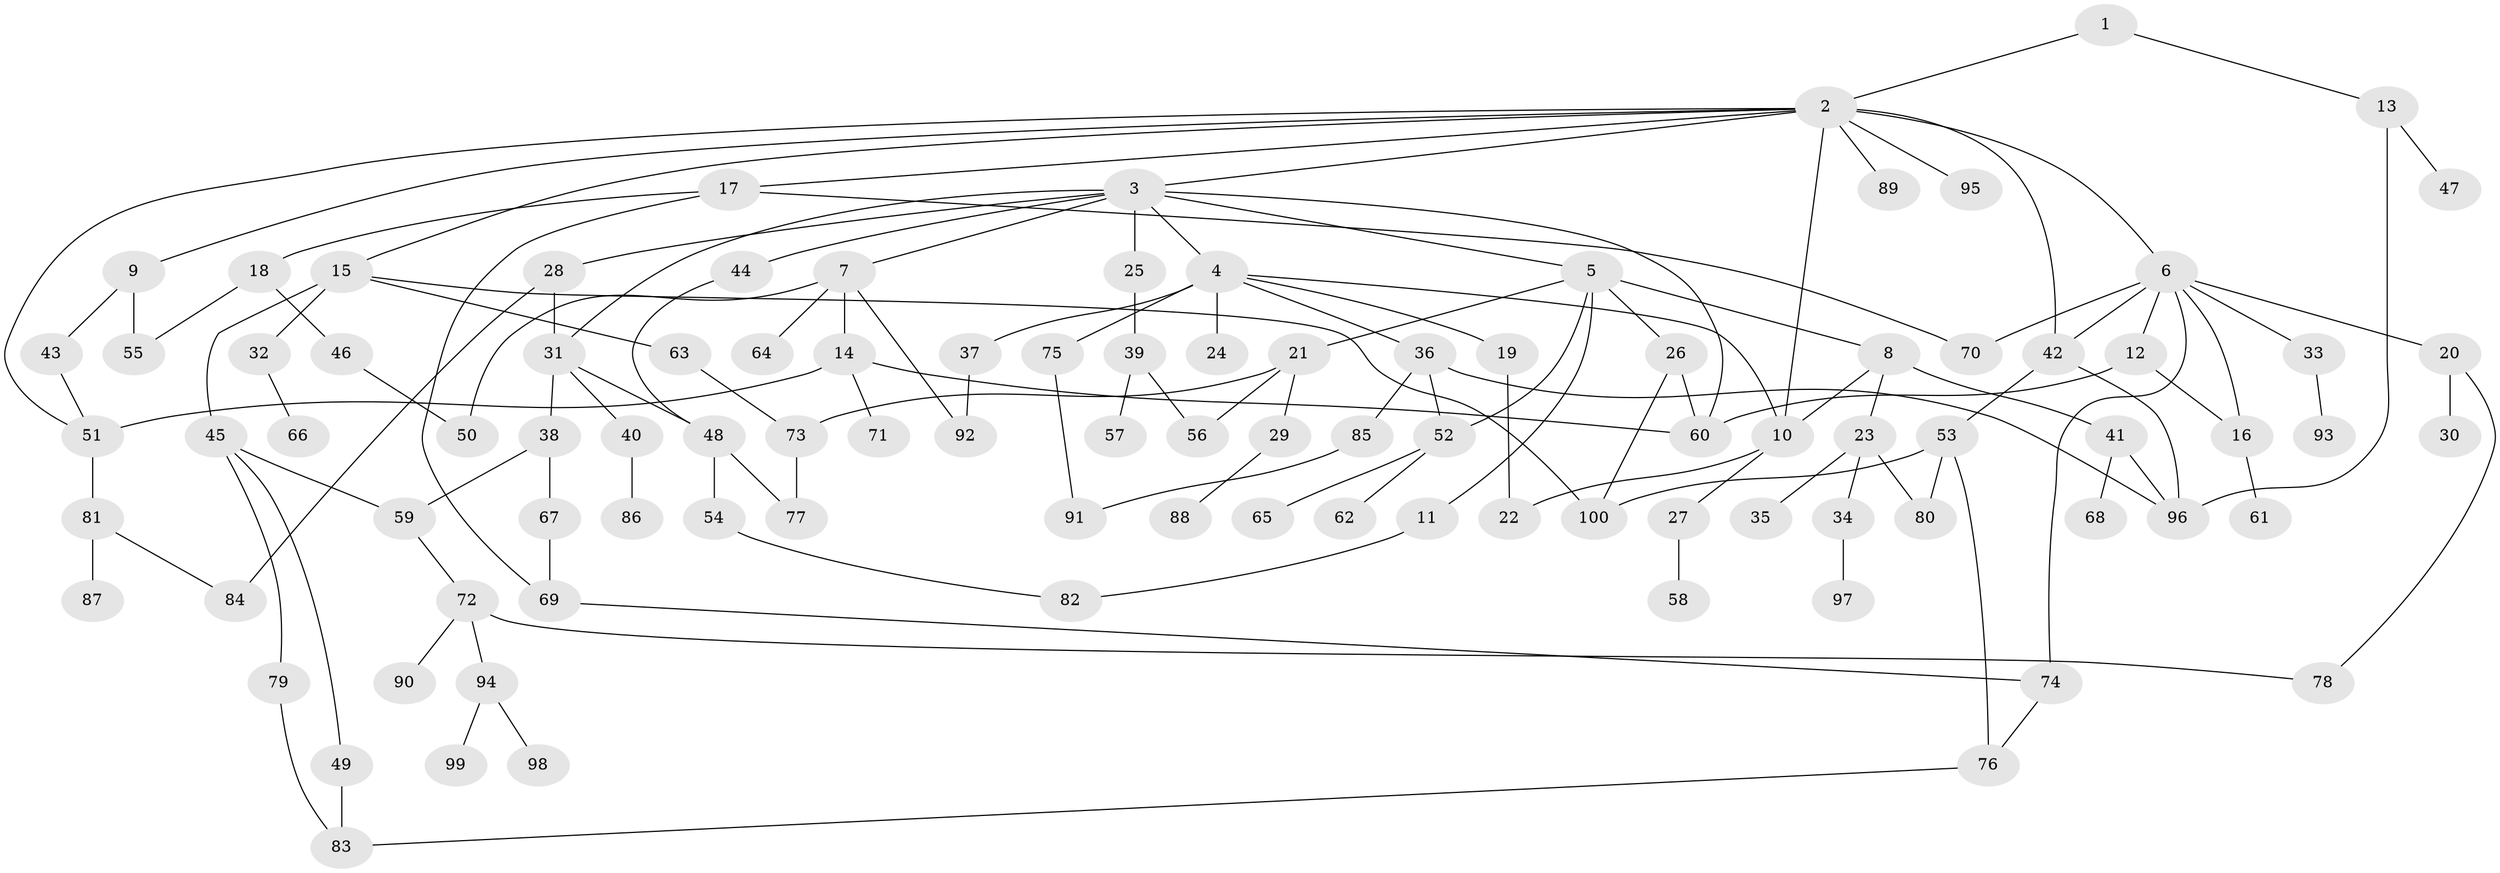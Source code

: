 // Generated by graph-tools (version 1.1) at 2025/34/03/09/25 02:34:11]
// undirected, 100 vertices, 135 edges
graph export_dot {
graph [start="1"]
  node [color=gray90,style=filled];
  1;
  2;
  3;
  4;
  5;
  6;
  7;
  8;
  9;
  10;
  11;
  12;
  13;
  14;
  15;
  16;
  17;
  18;
  19;
  20;
  21;
  22;
  23;
  24;
  25;
  26;
  27;
  28;
  29;
  30;
  31;
  32;
  33;
  34;
  35;
  36;
  37;
  38;
  39;
  40;
  41;
  42;
  43;
  44;
  45;
  46;
  47;
  48;
  49;
  50;
  51;
  52;
  53;
  54;
  55;
  56;
  57;
  58;
  59;
  60;
  61;
  62;
  63;
  64;
  65;
  66;
  67;
  68;
  69;
  70;
  71;
  72;
  73;
  74;
  75;
  76;
  77;
  78;
  79;
  80;
  81;
  82;
  83;
  84;
  85;
  86;
  87;
  88;
  89;
  90;
  91;
  92;
  93;
  94;
  95;
  96;
  97;
  98;
  99;
  100;
  1 -- 2;
  1 -- 13;
  2 -- 3;
  2 -- 6;
  2 -- 9;
  2 -- 10;
  2 -- 15;
  2 -- 17;
  2 -- 89;
  2 -- 95;
  2 -- 42;
  2 -- 51;
  3 -- 4;
  3 -- 5;
  3 -- 7;
  3 -- 25;
  3 -- 28;
  3 -- 31;
  3 -- 44;
  3 -- 60;
  4 -- 19;
  4 -- 24;
  4 -- 36;
  4 -- 37;
  4 -- 75;
  4 -- 10;
  5 -- 8;
  5 -- 11;
  5 -- 21;
  5 -- 26;
  5 -- 52;
  6 -- 12;
  6 -- 20;
  6 -- 33;
  6 -- 42;
  6 -- 74;
  6 -- 70;
  6 -- 16;
  7 -- 14;
  7 -- 64;
  7 -- 92;
  7 -- 50;
  8 -- 23;
  8 -- 41;
  8 -- 10;
  9 -- 43;
  9 -- 55;
  10 -- 27;
  10 -- 22;
  11 -- 82;
  12 -- 16;
  12 -- 60;
  13 -- 47;
  13 -- 96;
  14 -- 51;
  14 -- 71;
  14 -- 60;
  15 -- 32;
  15 -- 45;
  15 -- 63;
  15 -- 100;
  16 -- 61;
  17 -- 18;
  17 -- 70;
  17 -- 69;
  18 -- 46;
  18 -- 55;
  19 -- 22;
  20 -- 30;
  20 -- 78;
  21 -- 29;
  21 -- 56;
  21 -- 73;
  23 -- 34;
  23 -- 35;
  23 -- 80;
  25 -- 39;
  26 -- 60;
  26 -- 100;
  27 -- 58;
  28 -- 84;
  28 -- 31;
  29 -- 88;
  31 -- 38;
  31 -- 40;
  31 -- 48;
  32 -- 66;
  33 -- 93;
  34 -- 97;
  36 -- 52;
  36 -- 85;
  36 -- 96;
  37 -- 92;
  38 -- 67;
  38 -- 59;
  39 -- 57;
  39 -- 56;
  40 -- 86;
  41 -- 68;
  41 -- 96;
  42 -- 53;
  42 -- 96;
  43 -- 51;
  44 -- 48;
  45 -- 49;
  45 -- 59;
  45 -- 79;
  46 -- 50;
  48 -- 54;
  48 -- 77;
  49 -- 83;
  51 -- 81;
  52 -- 62;
  52 -- 65;
  53 -- 76;
  53 -- 100;
  53 -- 80;
  54 -- 82;
  59 -- 72;
  63 -- 73;
  67 -- 69;
  69 -- 74;
  72 -- 90;
  72 -- 94;
  72 -- 78;
  73 -- 77;
  74 -- 76;
  75 -- 91;
  76 -- 83;
  79 -- 83;
  81 -- 87;
  81 -- 84;
  85 -- 91;
  94 -- 98;
  94 -- 99;
}
